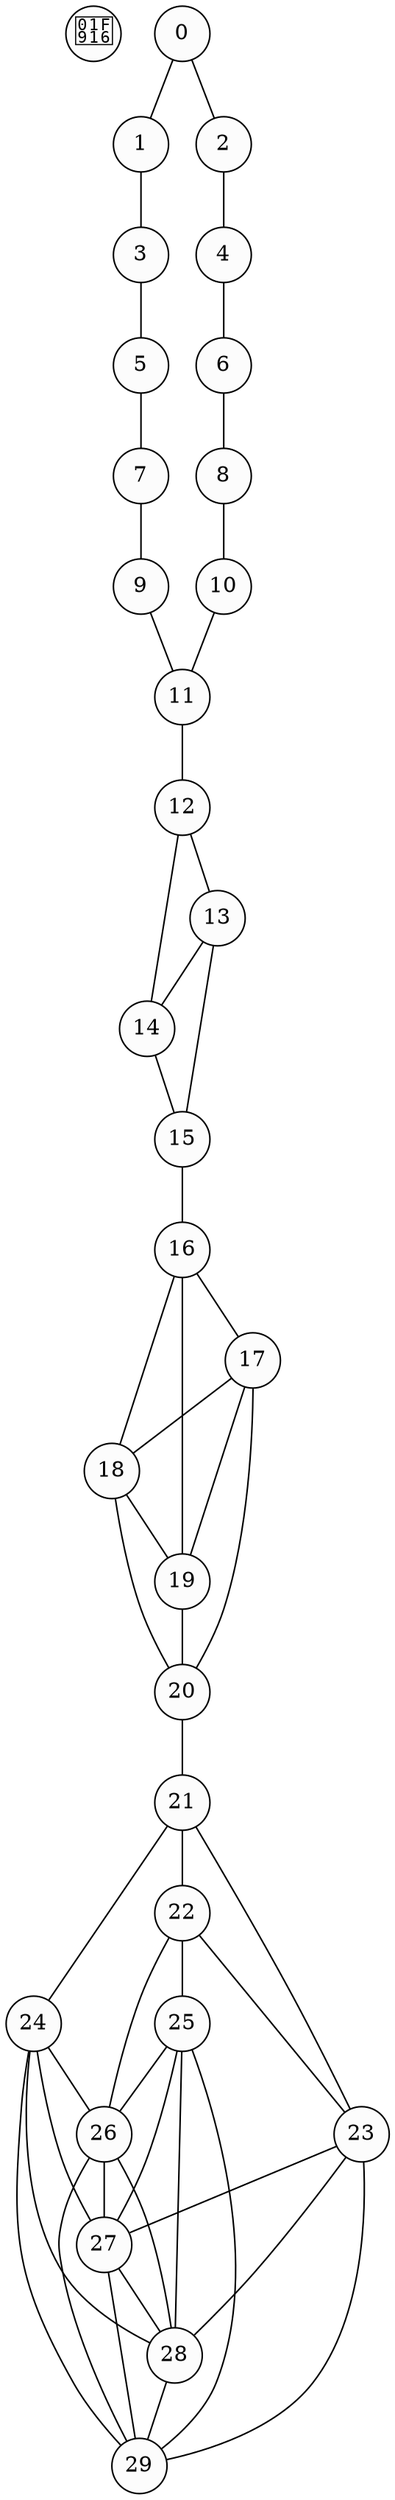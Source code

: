 strict graph {
node [shape=circle style=filled fillcolor=gray99 width=0.5 fixedsize=shape]
🤖 [id="robot_begins" fontsize=23]
0 [id="id0"]
1 [id="id1"]
2 [id="id2"]
3 [id="id3"]
4 [id="id4"]
5 [id="id5"]
6 [id="id6"]
7 [id="id7"]
8 [id="id8"]
9 [id="id9"]
10 [id="id10"]
11 [id="id11"]
12 [id="id12"]
13 [id="id13"]
14 [id="id14"]
15 [id="id15"]
16 [id="id16"]
17 [id="id17"]
18 [id="id18"]
19 [id="id19"]
20 [id="id20"]
21 [id="id21"]
22 [id="id22"]
23 [id="id23"]
24 [id="id24"]
25 [id="id25"]
26 [id="id26"]
27 [id="id27"]
28 [id="id28"]
29 [id="id29"]
0 -- 1 [class="_0_ _1_"]
0 -- 2 [class="_0_ _2_"]
1 -- 3 [class="_1_ _3_"]
2 -- 4 [class="_2_ _4_"]
3 -- 5 [class="_3_ _5_"]
4 -- 6 [class="_4_ _6_"]
5 -- 7 [class="_5_ _7_"]
6 -- 8 [class="_6_ _8_"]
7 -- 9 [class="_7_ _9_"]
8 -- 10 [class="_8_ _10_"]
9 -- 11 [class="_9_ _11_"]
10 -- 11 [class="_10_ _11_"]
11 -- 12 [class="_11_ _12_"]
12 -- 13 [class="_12_ _13_"]
12 -- 14 [class="_12_ _14_"]
13 -- 14 [class="_13_ _14_"]
13 -- 15 [class="_13_ _15_"]
14 -- 15 [class="_14_ _15_"]
15 -- 16 [class="_15_ _16_"]
16 -- 17 [class="_16_ _17_"]
16 -- 18 [class="_16_ _18_"]
16 -- 19 [class="_16_ _19_"]
17 -- 18 [class="_17_ _18_"]
17 -- 19 [class="_17_ _19_"]
17 -- 20 [class="_17_ _20_"]
18 -- 19 [class="_18_ _19_"]
18 -- 20 [class="_18_ _20_"]
19 -- 20 [class="_19_ _20_"]
20 -- 21 [class="_20_ _21_"]
21 -- 22 [class="_21_ _22_"]
21 -- 23 [class="_21_ _23_"]
21 -- 24 [class="_21_ _24_"]
22 -- 23 [class="_22_ _23_"]
22 -- 25 [class="_22_ _25_"]
22 -- 26 [class="_22_ _26_"]
23 -- 27 [class="_23_ _27_"]
23 -- 28 [class="_23_ _28_"]
23 -- 29 [class="_23_ _29_"]
24 -- 26 [class="_24_ _26_"]
24 -- 27 [class="_24_ _27_"]
24 -- 28 [class="_24_ _28_"]
24 -- 29 [class="_24_ _29_"]
25 -- 26 [class="_25_ _26_"]
25 -- 27 [class="_25_ _27_"]
25 -- 28 [class="_25_ _28_"]
25 -- 29 [class="_25_ _29_"]
26 -- 27 [class="_26_ _27_"]
26 -- 28 [class="_26_ _28_"]
26 -- 29 [class="_26_ _29_"]
27 -- 28 [class="_27_ _28_"]
27 -- 29 [class="_27_ _29_"]
28 -- 29 [class="_28_ _29_"]
}
